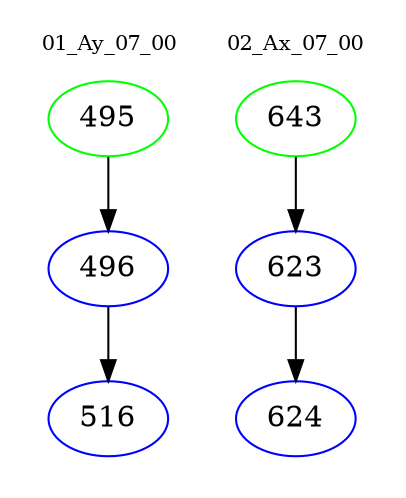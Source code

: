 digraph{
subgraph cluster_0 {
color = white
label = "01_Ay_07_00";
fontsize=10;
T0_495 [label="495", color="green"]
T0_495 -> T0_496 [color="black"]
T0_496 [label="496", color="blue"]
T0_496 -> T0_516 [color="black"]
T0_516 [label="516", color="blue"]
}
subgraph cluster_1 {
color = white
label = "02_Ax_07_00";
fontsize=10;
T1_643 [label="643", color="green"]
T1_643 -> T1_623 [color="black"]
T1_623 [label="623", color="blue"]
T1_623 -> T1_624 [color="black"]
T1_624 [label="624", color="blue"]
}
}
